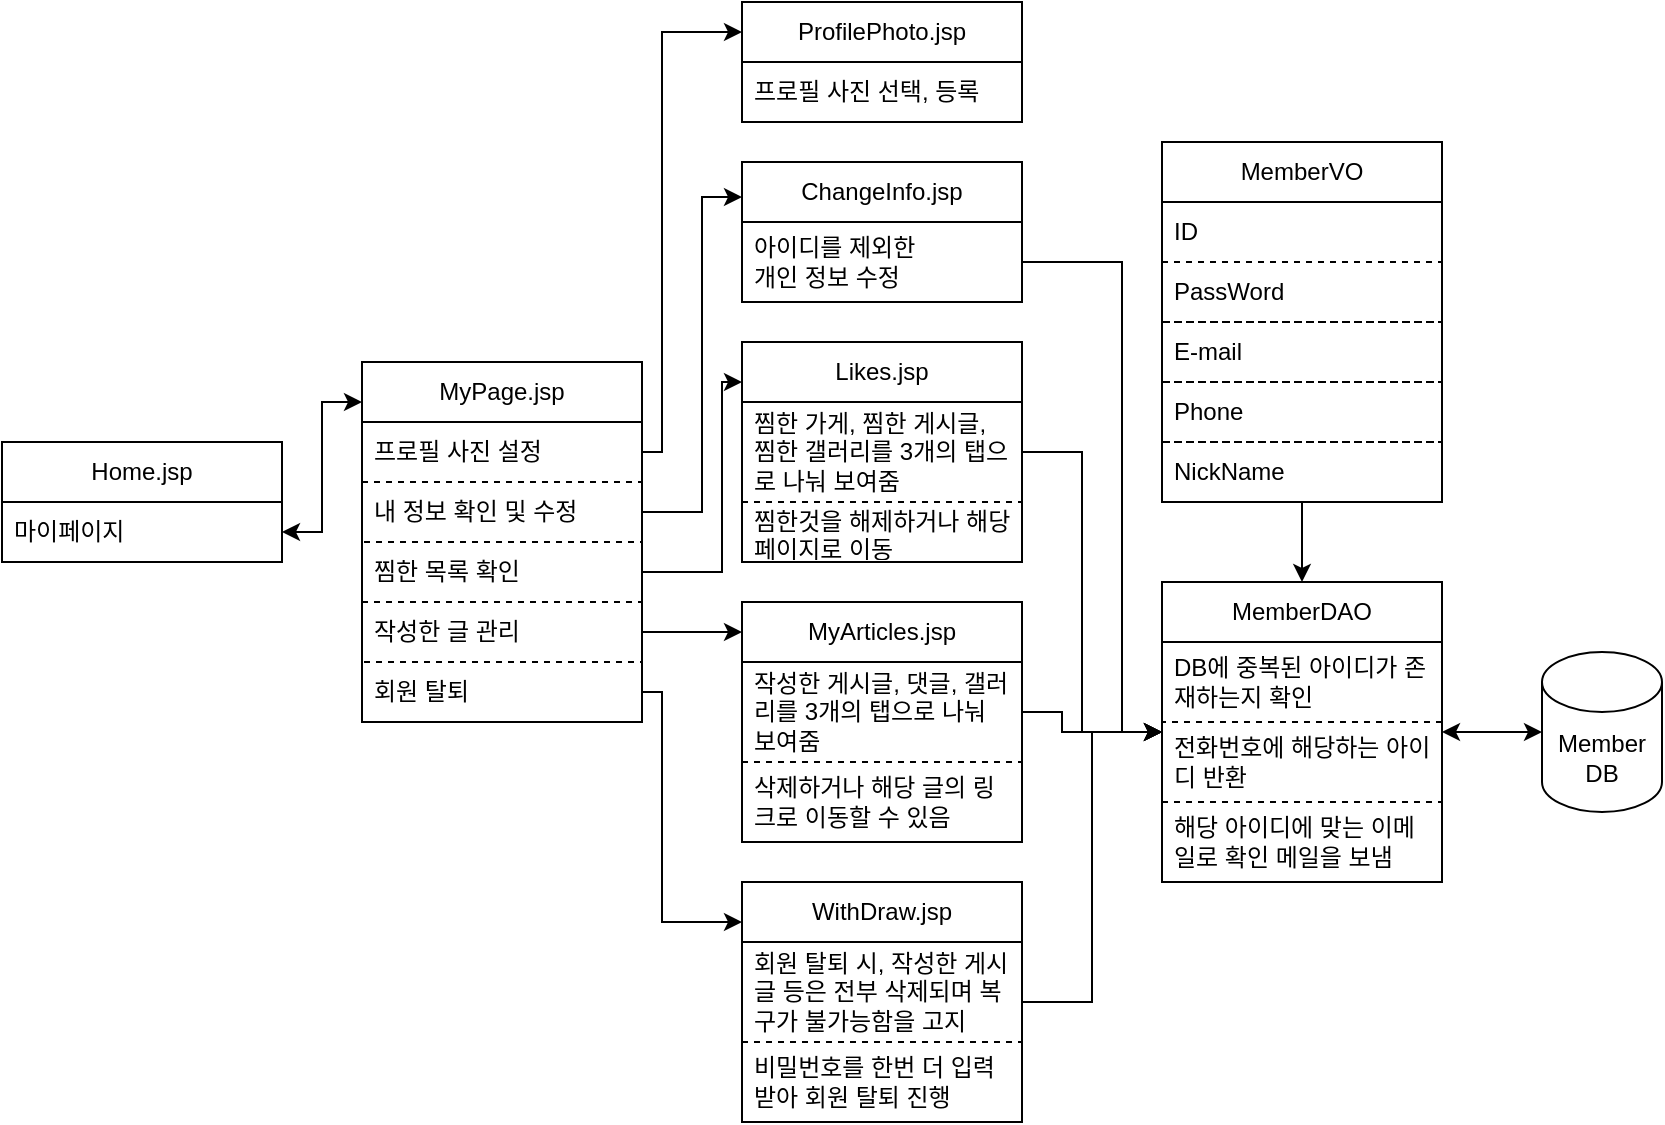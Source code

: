 <mxfile version="25.0.3">
  <diagram name="페이지-1" id="DjrEYivw6vqkdNGAylvS">
    <mxGraphModel dx="1195" dy="628" grid="1" gridSize="10" guides="1" tooltips="1" connect="1" arrows="1" fold="1" page="1" pageScale="1" pageWidth="1100" pageHeight="850" math="0" shadow="0">
      <root>
        <mxCell id="0" />
        <mxCell id="1" parent="0" />
        <mxCell id="Oheo1QDEf-43XpJlqBH_-1" value="&lt;div&gt;Home.jsp&lt;/div&gt;" style="swimlane;fontStyle=0;childLayout=stackLayout;horizontal=1;startSize=30;horizontalStack=0;resizeParent=1;resizeParentMax=0;resizeLast=0;collapsible=1;marginBottom=0;whiteSpace=wrap;html=1;" vertex="1" parent="1">
          <mxGeometry x="280" y="420" width="140" height="60" as="geometry">
            <mxRectangle x="430" y="270" width="90" height="30" as="alternateBounds" />
          </mxGeometry>
        </mxCell>
        <mxCell id="Oheo1QDEf-43XpJlqBH_-2" value="마이페이지" style="text;strokeColor=none;fillColor=none;align=left;verticalAlign=middle;spacingLeft=4;spacingRight=4;overflow=hidden;points=[[0,0.5],[1,0.5]];portConstraint=eastwest;rotatable=0;whiteSpace=wrap;html=1;" vertex="1" parent="Oheo1QDEf-43XpJlqBH_-1">
          <mxGeometry y="30" width="140" height="30" as="geometry" />
        </mxCell>
        <mxCell id="Oheo1QDEf-43XpJlqBH_-5" value="MyPage.jsp" style="swimlane;fontStyle=0;childLayout=stackLayout;horizontal=1;startSize=30;horizontalStack=0;resizeParent=1;resizeParentMax=0;resizeLast=0;collapsible=1;marginBottom=0;whiteSpace=wrap;html=1;" vertex="1" parent="1">
          <mxGeometry x="460" y="380" width="140" height="180" as="geometry" />
        </mxCell>
        <mxCell id="Oheo1QDEf-43XpJlqBH_-6" value="프로필 사진 설정" style="text;strokeColor=none;fillColor=none;align=left;verticalAlign=middle;spacingLeft=4;spacingRight=4;overflow=hidden;points=[[0,0.5],[1,0.5]];portConstraint=eastwest;rotatable=0;whiteSpace=wrap;html=1;" vertex="1" parent="Oheo1QDEf-43XpJlqBH_-5">
          <mxGeometry y="30" width="140" height="30" as="geometry" />
        </mxCell>
        <mxCell id="Oheo1QDEf-43XpJlqBH_-7" value="내 정보 확인 및 수정" style="text;strokeColor=default;fillColor=none;align=left;verticalAlign=middle;spacingLeft=4;spacingRight=4;overflow=hidden;points=[[0,0.5],[1,0.5]];portConstraint=eastwest;rotatable=0;whiteSpace=wrap;html=1;dashed=1;" vertex="1" parent="Oheo1QDEf-43XpJlqBH_-5">
          <mxGeometry y="60" width="140" height="30" as="geometry" />
        </mxCell>
        <mxCell id="Oheo1QDEf-43XpJlqBH_-8" value="찜한 목록 확인" style="text;strokeColor=none;fillColor=none;align=left;verticalAlign=middle;spacingLeft=4;spacingRight=4;overflow=hidden;points=[[0,0.5],[1,0.5]];portConstraint=eastwest;rotatable=0;whiteSpace=wrap;html=1;" vertex="1" parent="Oheo1QDEf-43XpJlqBH_-5">
          <mxGeometry y="90" width="140" height="30" as="geometry" />
        </mxCell>
        <mxCell id="Oheo1QDEf-43XpJlqBH_-47" value="작성한 글 관리" style="text;strokeColor=default;fillColor=none;align=left;verticalAlign=middle;spacingLeft=4;spacingRight=4;overflow=hidden;points=[[0,0.5],[1,0.5]];portConstraint=eastwest;rotatable=0;whiteSpace=wrap;html=1;dashed=1;" vertex="1" parent="Oheo1QDEf-43XpJlqBH_-5">
          <mxGeometry y="120" width="140" height="30" as="geometry" />
        </mxCell>
        <mxCell id="Oheo1QDEf-43XpJlqBH_-48" value="회원 탈퇴" style="text;strokeColor=none;fillColor=none;align=left;verticalAlign=middle;spacingLeft=4;spacingRight=4;overflow=hidden;points=[[0,0.5],[1,0.5]];portConstraint=eastwest;rotatable=0;whiteSpace=wrap;html=1;" vertex="1" parent="Oheo1QDEf-43XpJlqBH_-5">
          <mxGeometry y="150" width="140" height="30" as="geometry" />
        </mxCell>
        <mxCell id="Oheo1QDEf-43XpJlqBH_-13" style="edgeStyle=orthogonalEdgeStyle;rounded=0;orthogonalLoop=1;jettySize=auto;html=1;entryX=0.5;entryY=0;entryDx=0;entryDy=0;" edge="1" parent="1" source="Oheo1QDEf-43XpJlqBH_-14" target="Oheo1QDEf-43XpJlqBH_-20">
          <mxGeometry relative="1" as="geometry" />
        </mxCell>
        <mxCell id="Oheo1QDEf-43XpJlqBH_-14" value="MemberVO" style="swimlane;fontStyle=0;childLayout=stackLayout;horizontal=1;startSize=30;horizontalStack=0;resizeParent=1;resizeParentMax=0;resizeLast=0;collapsible=1;marginBottom=0;whiteSpace=wrap;html=1;" vertex="1" parent="1">
          <mxGeometry x="860" y="270" width="140" height="180" as="geometry" />
        </mxCell>
        <mxCell id="Oheo1QDEf-43XpJlqBH_-15" value="ID" style="text;strokeColor=none;fillColor=none;align=left;verticalAlign=middle;spacingLeft=4;spacingRight=4;overflow=hidden;points=[[0,0.5],[1,0.5]];portConstraint=eastwest;rotatable=0;whiteSpace=wrap;html=1;" vertex="1" parent="Oheo1QDEf-43XpJlqBH_-14">
          <mxGeometry y="30" width="140" height="30" as="geometry" />
        </mxCell>
        <mxCell id="Oheo1QDEf-43XpJlqBH_-16" value="PassWord" style="text;strokeColor=default;fillColor=none;align=left;verticalAlign=middle;spacingLeft=4;spacingRight=4;overflow=hidden;points=[[0,0.5],[1,0.5]];portConstraint=eastwest;rotatable=0;whiteSpace=wrap;html=1;dashed=1;" vertex="1" parent="Oheo1QDEf-43XpJlqBH_-14">
          <mxGeometry y="60" width="140" height="30" as="geometry" />
        </mxCell>
        <mxCell id="Oheo1QDEf-43XpJlqBH_-17" value="E-mail" style="text;strokeColor=default;fillColor=none;align=left;verticalAlign=middle;spacingLeft=4;spacingRight=4;overflow=hidden;points=[[0,0.5],[1,0.5]];portConstraint=eastwest;rotatable=0;whiteSpace=wrap;html=1;dashed=1;" vertex="1" parent="Oheo1QDEf-43XpJlqBH_-14">
          <mxGeometry y="90" width="140" height="30" as="geometry" />
        </mxCell>
        <mxCell id="Oheo1QDEf-43XpJlqBH_-18" value="Phone" style="text;strokeColor=default;fillColor=none;align=left;verticalAlign=middle;spacingLeft=4;spacingRight=4;overflow=hidden;points=[[0,0.5],[1,0.5]];portConstraint=eastwest;rotatable=0;whiteSpace=wrap;html=1;dashed=1;" vertex="1" parent="Oheo1QDEf-43XpJlqBH_-14">
          <mxGeometry y="120" width="140" height="30" as="geometry" />
        </mxCell>
        <mxCell id="Oheo1QDEf-43XpJlqBH_-62" value="NickName" style="text;strokeColor=default;fillColor=none;align=left;verticalAlign=middle;spacingLeft=4;spacingRight=4;overflow=hidden;points=[[0,0.5],[1,0.5]];portConstraint=eastwest;rotatable=0;whiteSpace=wrap;html=1;dashed=1;" vertex="1" parent="Oheo1QDEf-43XpJlqBH_-14">
          <mxGeometry y="150" width="140" height="30" as="geometry" />
        </mxCell>
        <mxCell id="Oheo1QDEf-43XpJlqBH_-20" value="MemberDAO" style="swimlane;fontStyle=0;childLayout=stackLayout;horizontal=1;startSize=30;horizontalStack=0;resizeParent=1;resizeParentMax=0;resizeLast=0;collapsible=1;marginBottom=0;whiteSpace=wrap;html=1;" vertex="1" parent="1">
          <mxGeometry x="860" y="490" width="140" height="150" as="geometry" />
        </mxCell>
        <mxCell id="Oheo1QDEf-43XpJlqBH_-22" value="DB에 중복된 아이디가 존재하는지 확인" style="text;strokeColor=default;fillColor=none;align=left;verticalAlign=middle;spacingLeft=4;spacingRight=4;overflow=hidden;points=[[0,0.5],[1,0.5]];portConstraint=eastwest;rotatable=0;whiteSpace=wrap;html=1;dashed=1;" vertex="1" parent="Oheo1QDEf-43XpJlqBH_-20">
          <mxGeometry y="30" width="140" height="40" as="geometry" />
        </mxCell>
        <mxCell id="Oheo1QDEf-43XpJlqBH_-23" value="전화번호에 해당하는 아이디 반환" style="text;strokeColor=none;fillColor=none;align=left;verticalAlign=middle;spacingLeft=4;spacingRight=4;overflow=hidden;points=[[0,0.5],[1,0.5]];portConstraint=eastwest;rotatable=0;whiteSpace=wrap;html=1;" vertex="1" parent="Oheo1QDEf-43XpJlqBH_-20">
          <mxGeometry y="70" width="140" height="40" as="geometry" />
        </mxCell>
        <mxCell id="Oheo1QDEf-43XpJlqBH_-24" value="해당 아이디에 맞는 이메일로 확인 메일을 보냄" style="text;strokeColor=default;fillColor=none;align=left;verticalAlign=middle;spacingLeft=4;spacingRight=4;overflow=hidden;points=[[0,0.5],[1,0.5]];portConstraint=eastwest;rotatable=0;whiteSpace=wrap;html=1;dashed=1;" vertex="1" parent="Oheo1QDEf-43XpJlqBH_-20">
          <mxGeometry y="110" width="140" height="40" as="geometry" />
        </mxCell>
        <mxCell id="Oheo1QDEf-43XpJlqBH_-43" value="&lt;div&gt;Member&lt;/div&gt;&lt;div&gt;DB&lt;br&gt;&lt;/div&gt;" style="shape=cylinder3;whiteSpace=wrap;html=1;boundedLbl=1;backgroundOutline=1;size=15;" vertex="1" parent="1">
          <mxGeometry x="1050" y="525" width="60" height="80" as="geometry" />
        </mxCell>
        <mxCell id="Oheo1QDEf-43XpJlqBH_-44" style="edgeStyle=orthogonalEdgeStyle;rounded=0;orthogonalLoop=1;jettySize=auto;html=1;entryX=0;entryY=0.5;entryDx=0;entryDy=0;entryPerimeter=0;startArrow=classic;startFill=1;" edge="1" parent="1" source="Oheo1QDEf-43XpJlqBH_-20" target="Oheo1QDEf-43XpJlqBH_-43">
          <mxGeometry relative="1" as="geometry" />
        </mxCell>
        <mxCell id="Oheo1QDEf-43XpJlqBH_-49" style="edgeStyle=orthogonalEdgeStyle;rounded=0;orthogonalLoop=1;jettySize=auto;html=1;startArrow=classic;startFill=1;" edge="1" parent="1" source="Oheo1QDEf-43XpJlqBH_-2" target="Oheo1QDEf-43XpJlqBH_-5">
          <mxGeometry relative="1" as="geometry">
            <Array as="points">
              <mxPoint x="440" y="465" />
              <mxPoint x="440" y="400" />
            </Array>
          </mxGeometry>
        </mxCell>
        <mxCell id="Oheo1QDEf-43XpJlqBH_-50" value="ProfilePhoto.jsp" style="swimlane;fontStyle=0;childLayout=stackLayout;horizontal=1;startSize=30;horizontalStack=0;resizeParent=1;resizeParentMax=0;resizeLast=0;collapsible=1;marginBottom=0;whiteSpace=wrap;html=1;" vertex="1" parent="1">
          <mxGeometry x="650" y="200" width="140" height="60" as="geometry" />
        </mxCell>
        <mxCell id="Oheo1QDEf-43XpJlqBH_-51" value="프로필 사진 선택, 등록" style="text;strokeColor=none;fillColor=none;align=left;verticalAlign=middle;spacingLeft=4;spacingRight=4;overflow=hidden;points=[[0,0.5],[1,0.5]];portConstraint=eastwest;rotatable=0;whiteSpace=wrap;html=1;" vertex="1" parent="Oheo1QDEf-43XpJlqBH_-50">
          <mxGeometry y="30" width="140" height="30" as="geometry" />
        </mxCell>
        <mxCell id="Oheo1QDEf-43XpJlqBH_-56" value="&lt;div&gt;ChangeInfo.jsp&lt;/div&gt;" style="swimlane;fontStyle=0;childLayout=stackLayout;horizontal=1;startSize=30;horizontalStack=0;resizeParent=1;resizeParentMax=0;resizeLast=0;collapsible=1;marginBottom=0;whiteSpace=wrap;html=1;" vertex="1" parent="1">
          <mxGeometry x="650" y="280" width="140" height="70" as="geometry" />
        </mxCell>
        <mxCell id="Oheo1QDEf-43XpJlqBH_-57" value="&lt;div&gt;아이디를 제외한&amp;nbsp;&lt;/div&gt;&lt;div&gt;개인 정보 수정&lt;/div&gt;" style="text;strokeColor=none;fillColor=none;align=left;verticalAlign=middle;spacingLeft=4;spacingRight=4;overflow=hidden;points=[[0,0.5],[1,0.5]];portConstraint=eastwest;rotatable=0;whiteSpace=wrap;html=1;" vertex="1" parent="Oheo1QDEf-43XpJlqBH_-56">
          <mxGeometry y="30" width="140" height="40" as="geometry" />
        </mxCell>
        <mxCell id="Oheo1QDEf-43XpJlqBH_-63" value="&lt;div&gt;Likes.jsp&lt;/div&gt;" style="swimlane;fontStyle=0;childLayout=stackLayout;horizontal=1;startSize=30;horizontalStack=0;resizeParent=1;resizeParentMax=0;resizeLast=0;collapsible=1;marginBottom=0;whiteSpace=wrap;html=1;" vertex="1" parent="1">
          <mxGeometry x="650" y="370" width="140" height="110" as="geometry" />
        </mxCell>
        <mxCell id="Oheo1QDEf-43XpJlqBH_-64" value="찜한 가게, 찜한 게시글, 찜한 갤러리를 3개의 탭으로 나눠 보여줌" style="text;strokeColor=none;fillColor=none;align=left;verticalAlign=middle;spacingLeft=4;spacingRight=4;overflow=hidden;points=[[0,0.5],[1,0.5]];portConstraint=eastwest;rotatable=0;whiteSpace=wrap;html=1;" vertex="1" parent="Oheo1QDEf-43XpJlqBH_-63">
          <mxGeometry y="30" width="140" height="50" as="geometry" />
        </mxCell>
        <mxCell id="Oheo1QDEf-43XpJlqBH_-67" value="찜한것을 해제하거나 해당 페이지로 이동" style="text;strokeColor=default;fillColor=none;align=left;verticalAlign=middle;spacingLeft=4;spacingRight=4;overflow=hidden;points=[[0,0.5],[1,0.5]];portConstraint=eastwest;rotatable=0;whiteSpace=wrap;html=1;dashed=1;" vertex="1" parent="Oheo1QDEf-43XpJlqBH_-63">
          <mxGeometry y="80" width="140" height="30" as="geometry" />
        </mxCell>
        <mxCell id="Oheo1QDEf-43XpJlqBH_-65" value="&lt;div&gt;MyArticles.jsp&lt;/div&gt;" style="swimlane;fontStyle=0;childLayout=stackLayout;horizontal=1;startSize=30;horizontalStack=0;resizeParent=1;resizeParentMax=0;resizeLast=0;collapsible=1;marginBottom=0;whiteSpace=wrap;html=1;" vertex="1" parent="1">
          <mxGeometry x="650" y="500" width="140" height="120" as="geometry" />
        </mxCell>
        <mxCell id="Oheo1QDEf-43XpJlqBH_-66" value="작성한 게시글, 댓글, 갤러리를 3개의 탭으로 나눠 보여줌" style="text;strokeColor=none;fillColor=none;align=left;verticalAlign=middle;spacingLeft=4;spacingRight=4;overflow=hidden;points=[[0,0.5],[1,0.5]];portConstraint=eastwest;rotatable=0;whiteSpace=wrap;html=1;" vertex="1" parent="Oheo1QDEf-43XpJlqBH_-65">
          <mxGeometry y="30" width="140" height="50" as="geometry" />
        </mxCell>
        <mxCell id="Oheo1QDEf-43XpJlqBH_-71" value="삭제하거나 해당 글의 링크로 이동할 수 있음" style="text;strokeColor=default;fillColor=none;align=left;verticalAlign=middle;spacingLeft=4;spacingRight=4;overflow=hidden;points=[[0,0.5],[1,0.5]];portConstraint=eastwest;rotatable=0;whiteSpace=wrap;html=1;dashed=1;" vertex="1" parent="Oheo1QDEf-43XpJlqBH_-65">
          <mxGeometry y="80" width="140" height="40" as="geometry" />
        </mxCell>
        <mxCell id="Oheo1QDEf-43XpJlqBH_-83" style="edgeStyle=orthogonalEdgeStyle;rounded=0;orthogonalLoop=1;jettySize=auto;html=1;" edge="1" parent="1" source="Oheo1QDEf-43XpJlqBH_-72" target="Oheo1QDEf-43XpJlqBH_-20">
          <mxGeometry relative="1" as="geometry" />
        </mxCell>
        <mxCell id="Oheo1QDEf-43XpJlqBH_-72" value="&lt;div&gt;WithDraw.jsp&lt;/div&gt;" style="swimlane;fontStyle=0;childLayout=stackLayout;horizontal=1;startSize=30;horizontalStack=0;resizeParent=1;resizeParentMax=0;resizeLast=0;collapsible=1;marginBottom=0;whiteSpace=wrap;html=1;" vertex="1" parent="1">
          <mxGeometry x="650" y="640" width="140" height="120" as="geometry" />
        </mxCell>
        <mxCell id="Oheo1QDEf-43XpJlqBH_-73" value="회원 탈퇴 시, 작성한 게시글 등은 전부 삭제되며 복구가 불가능함을 고지" style="text;strokeColor=none;fillColor=none;align=left;verticalAlign=middle;spacingLeft=4;spacingRight=4;overflow=hidden;points=[[0,0.5],[1,0.5]];portConstraint=eastwest;rotatable=0;whiteSpace=wrap;html=1;" vertex="1" parent="Oheo1QDEf-43XpJlqBH_-72">
          <mxGeometry y="30" width="140" height="50" as="geometry" />
        </mxCell>
        <mxCell id="Oheo1QDEf-43XpJlqBH_-74" value="비밀번호를 한번 더 입력 받아 회원 탈퇴 진행" style="text;strokeColor=default;fillColor=none;align=left;verticalAlign=middle;spacingLeft=4;spacingRight=4;overflow=hidden;points=[[0,0.5],[1,0.5]];portConstraint=eastwest;rotatable=0;whiteSpace=wrap;html=1;dashed=1;" vertex="1" parent="Oheo1QDEf-43XpJlqBH_-72">
          <mxGeometry y="80" width="140" height="40" as="geometry" />
        </mxCell>
        <mxCell id="Oheo1QDEf-43XpJlqBH_-75" style="edgeStyle=orthogonalEdgeStyle;rounded=0;orthogonalLoop=1;jettySize=auto;html=1;entryX=0;entryY=0.25;entryDx=0;entryDy=0;" edge="1" parent="1" source="Oheo1QDEf-43XpJlqBH_-6" target="Oheo1QDEf-43XpJlqBH_-50">
          <mxGeometry relative="1" as="geometry">
            <Array as="points">
              <mxPoint x="610" y="425" />
              <mxPoint x="610" y="215" />
            </Array>
          </mxGeometry>
        </mxCell>
        <mxCell id="Oheo1QDEf-43XpJlqBH_-76" style="edgeStyle=orthogonalEdgeStyle;rounded=0;orthogonalLoop=1;jettySize=auto;html=1;entryX=0;entryY=0.25;entryDx=0;entryDy=0;" edge="1" parent="1" source="Oheo1QDEf-43XpJlqBH_-7" target="Oheo1QDEf-43XpJlqBH_-56">
          <mxGeometry relative="1" as="geometry">
            <Array as="points">
              <mxPoint x="630" y="455" />
              <mxPoint x="630" y="298" />
            </Array>
          </mxGeometry>
        </mxCell>
        <mxCell id="Oheo1QDEf-43XpJlqBH_-77" style="edgeStyle=orthogonalEdgeStyle;rounded=0;orthogonalLoop=1;jettySize=auto;html=1;exitX=1;exitY=0.5;exitDx=0;exitDy=0;" edge="1" parent="1" source="Oheo1QDEf-43XpJlqBH_-8" target="Oheo1QDEf-43XpJlqBH_-63">
          <mxGeometry relative="1" as="geometry">
            <Array as="points">
              <mxPoint x="640" y="485" />
              <mxPoint x="640" y="390" />
            </Array>
          </mxGeometry>
        </mxCell>
        <mxCell id="Oheo1QDEf-43XpJlqBH_-78" style="edgeStyle=orthogonalEdgeStyle;rounded=0;orthogonalLoop=1;jettySize=auto;html=1;exitX=1;exitY=0.5;exitDx=0;exitDy=0;" edge="1" parent="1" source="Oheo1QDEf-43XpJlqBH_-47" target="Oheo1QDEf-43XpJlqBH_-65">
          <mxGeometry relative="1" as="geometry">
            <Array as="points">
              <mxPoint x="640" y="515" />
              <mxPoint x="640" y="515" />
            </Array>
          </mxGeometry>
        </mxCell>
        <mxCell id="Oheo1QDEf-43XpJlqBH_-80" style="edgeStyle=orthogonalEdgeStyle;rounded=0;orthogonalLoop=1;jettySize=auto;html=1;" edge="1" parent="1" source="Oheo1QDEf-43XpJlqBH_-57" target="Oheo1QDEf-43XpJlqBH_-20">
          <mxGeometry relative="1" as="geometry">
            <Array as="points">
              <mxPoint x="840" y="330" />
              <mxPoint x="840" y="565" />
            </Array>
          </mxGeometry>
        </mxCell>
        <mxCell id="Oheo1QDEf-43XpJlqBH_-81" style="edgeStyle=orthogonalEdgeStyle;rounded=0;orthogonalLoop=1;jettySize=auto;html=1;" edge="1" parent="1" source="Oheo1QDEf-43XpJlqBH_-64" target="Oheo1QDEf-43XpJlqBH_-20">
          <mxGeometry relative="1" as="geometry">
            <Array as="points">
              <mxPoint x="820" y="425" />
              <mxPoint x="820" y="565" />
            </Array>
          </mxGeometry>
        </mxCell>
        <mxCell id="Oheo1QDEf-43XpJlqBH_-82" style="edgeStyle=orthogonalEdgeStyle;rounded=0;orthogonalLoop=1;jettySize=auto;html=1;" edge="1" parent="1" source="Oheo1QDEf-43XpJlqBH_-66" target="Oheo1QDEf-43XpJlqBH_-20">
          <mxGeometry relative="1" as="geometry">
            <Array as="points">
              <mxPoint x="810" y="555" />
              <mxPoint x="810" y="565" />
            </Array>
          </mxGeometry>
        </mxCell>
        <mxCell id="Oheo1QDEf-43XpJlqBH_-84" style="edgeStyle=orthogonalEdgeStyle;rounded=0;orthogonalLoop=1;jettySize=auto;html=1;" edge="1" parent="1" source="Oheo1QDEf-43XpJlqBH_-48" target="Oheo1QDEf-43XpJlqBH_-72">
          <mxGeometry relative="1" as="geometry">
            <Array as="points">
              <mxPoint x="610" y="545" />
              <mxPoint x="610" y="660" />
            </Array>
          </mxGeometry>
        </mxCell>
      </root>
    </mxGraphModel>
  </diagram>
</mxfile>
